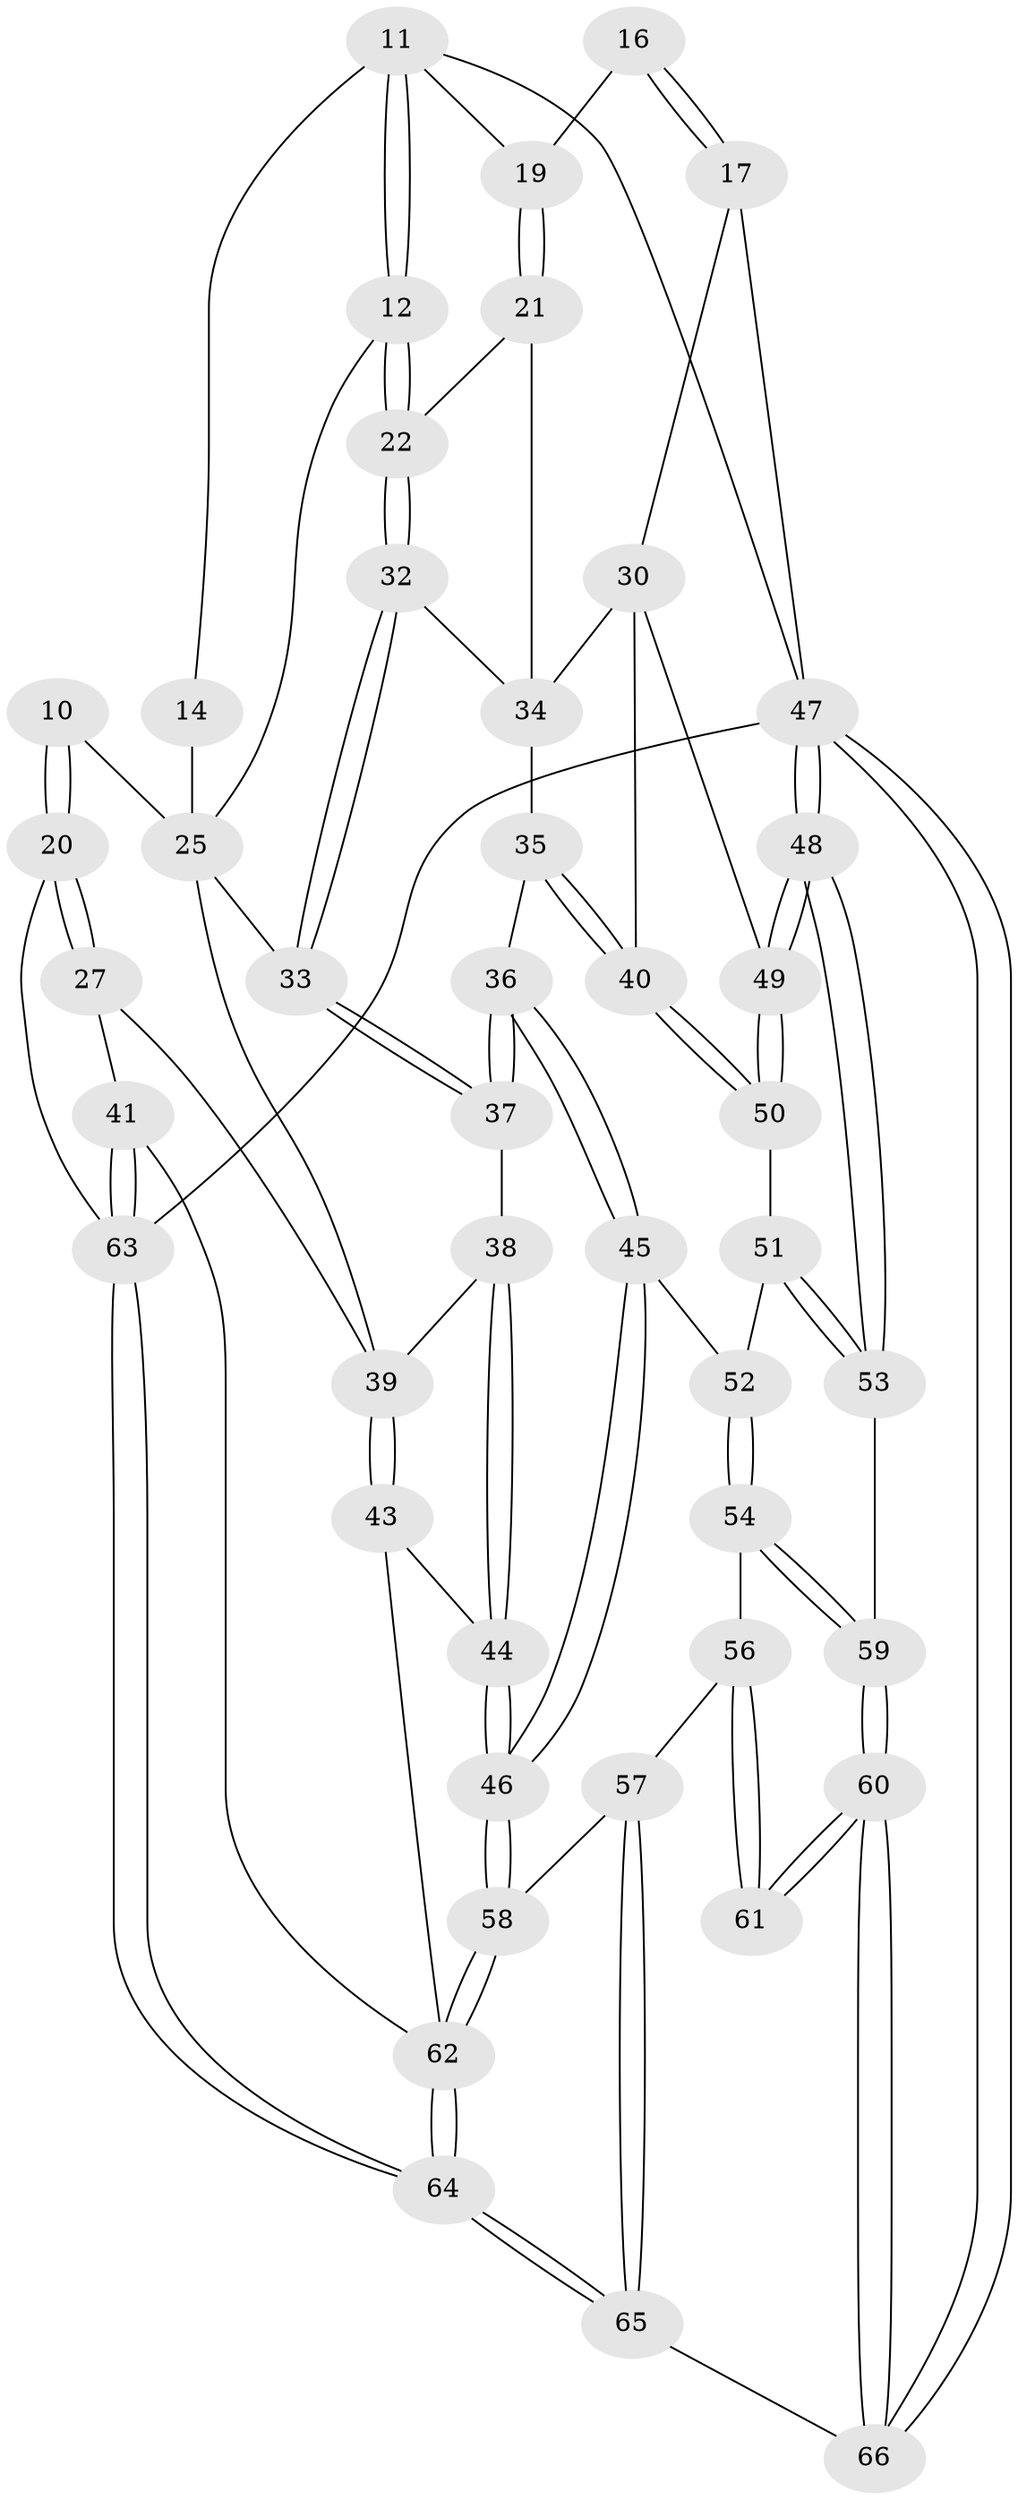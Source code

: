 // original degree distribution, {3: 0.045454545454545456, 6: 0.24242424242424243, 4: 0.24242424242424243, 5: 0.4696969696969697}
// Generated by graph-tools (version 1.1) at 2025/05/03/04/25 22:05:09]
// undirected, 46 vertices, 108 edges
graph export_dot {
graph [start="1"]
  node [color=gray90,style=filled];
  10 [pos="+0.2843200298190828+0.17016005538754195"];
  11 [pos="+0.6731117014385384+0.13228153155577851",super="+3"];
  12 [pos="+0.6677549693491849+0.22367670227755898"];
  14 [pos="+0.45600865412966707+0.1769027317577298",super="+8"];
  16 [pos="+0.9257976355553539+0.1304989171711309",super="+15"];
  17 [pos="+1+0"];
  19 [pos="+0.8684100143472521+0.25511213371128216",super="+18"];
  20 [pos="+0.21894994996777678+0.18994072275964885",super="+7"];
  21 [pos="+0.8617025681676193+0.2733878522037197"];
  22 [pos="+0.693329796022694+0.26571255331415405"];
  25 [pos="+0.41039156833873364+0.40054609305571215",super="+23+9+24"];
  27 [pos="+0.06221177172463589+0.37157156838422156"];
  30 [pos="+1+0.40662752792298923",super="+29"];
  32 [pos="+0.6743512807219376+0.3188534407580497"];
  33 [pos="+0.5736324446449271+0.45842364289567095"];
  34 [pos="+0.7878884620777862+0.46388706279899244",super="+31"];
  35 [pos="+0.7756461659462106+0.5001484942879176"];
  36 [pos="+0.5960784627293956+0.5193989679956239"];
  37 [pos="+0.5756994234541214+0.46773845765522715"];
  38 [pos="+0.4308779424742321+0.5566944346462295"];
  39 [pos="+0.3606227099111317+0.5270664329180572",super="+26"];
  40 [pos="+0.8303982606800359+0.5988584650479037"];
  41 [pos="+0+0.637319107230385",super="+28"];
  43 [pos="+0.24865659822045683+0.6607886459590212"];
  44 [pos="+0.45425218530274514+0.6853247922307323"];
  45 [pos="+0.6035579182779347+0.6185758196318311"];
  46 [pos="+0.5059284886685361+0.7027112526037951"];
  47 [pos="+1+1",super="+4"];
  48 [pos="+1+0.7879557490454654"];
  49 [pos="+1+0.7661297258977042"];
  50 [pos="+0.8193362313530392+0.6431091526465678"];
  51 [pos="+0.7749331210706467+0.6782056152733384"];
  52 [pos="+0.7397437006601518+0.6857847615821923"];
  53 [pos="+0.8927186083165679+0.8415081964903781"];
  54 [pos="+0.7348811050947233+0.7057560820520486"];
  56 [pos="+0.6243220488856246+0.8852090682827372",super="+55"];
  57 [pos="+0.5577746132315847+0.879077599411334"];
  58 [pos="+0.5111884308794684+0.8433342948000985"];
  59 [pos="+0.8162935797968295+0.9162086848842234"];
  60 [pos="+0.76868439951254+0.985099485233179"];
  61 [pos="+0.7571954495772837+0.9751738806836345"];
  62 [pos="+0.37554424278127735+0.901841589833438",super="+42"];
  63 [pos="+0+1",super="+5"];
  64 [pos="+0.08393622746052554+1"];
  65 [pos="+0.5054733453158473+1"];
  66 [pos="+0.81508616079779+1"];
  10 -- 20 [weight=2];
  10 -- 20;
  10 -- 25;
  11 -- 12;
  11 -- 12;
  11 -- 19;
  11 -- 14;
  11 -- 47;
  12 -- 22;
  12 -- 22;
  12 -- 25;
  14 -- 25 [weight=3];
  16 -- 17;
  16 -- 17;
  16 -- 19 [weight=2];
  17 -- 47;
  17 -- 30;
  19 -- 21;
  19 -- 21;
  20 -- 27;
  20 -- 27;
  20 -- 63;
  21 -- 22;
  21 -- 34;
  22 -- 32;
  22 -- 32;
  25 -- 39;
  25 -- 33;
  27 -- 41;
  27 -- 39;
  30 -- 40;
  30 -- 34;
  30 -- 49;
  32 -- 33;
  32 -- 33;
  32 -- 34;
  33 -- 37;
  33 -- 37;
  34 -- 35;
  35 -- 36;
  35 -- 40;
  35 -- 40;
  36 -- 37;
  36 -- 37;
  36 -- 45;
  36 -- 45;
  37 -- 38;
  38 -- 39;
  38 -- 44;
  38 -- 44;
  39 -- 43;
  39 -- 43;
  40 -- 50;
  40 -- 50;
  41 -- 63 [weight=2];
  41 -- 63;
  41 -- 62;
  43 -- 44;
  43 -- 62;
  44 -- 46;
  44 -- 46;
  45 -- 46;
  45 -- 46;
  45 -- 52;
  46 -- 58;
  46 -- 58;
  47 -- 48;
  47 -- 48;
  47 -- 66;
  47 -- 66;
  47 -- 63 [weight=2];
  48 -- 49;
  48 -- 49;
  48 -- 53;
  48 -- 53;
  49 -- 50;
  49 -- 50;
  50 -- 51;
  51 -- 52;
  51 -- 53;
  51 -- 53;
  52 -- 54;
  52 -- 54;
  53 -- 59;
  54 -- 59;
  54 -- 59;
  54 -- 56;
  56 -- 57;
  56 -- 61 [weight=2];
  56 -- 61;
  57 -- 58;
  57 -- 65;
  57 -- 65;
  58 -- 62;
  58 -- 62;
  59 -- 60;
  59 -- 60;
  60 -- 61;
  60 -- 61;
  60 -- 66;
  60 -- 66;
  62 -- 64;
  62 -- 64;
  63 -- 64;
  63 -- 64;
  64 -- 65;
  64 -- 65;
  65 -- 66;
}
